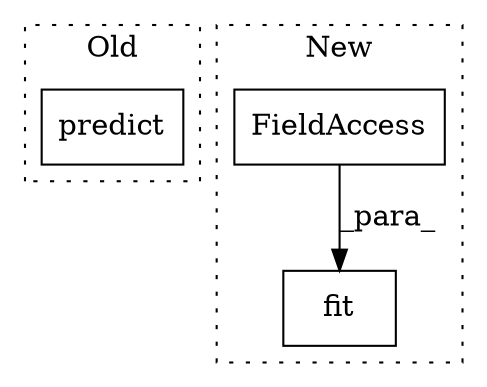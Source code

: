 digraph G {
subgraph cluster0 {
1 [label="predict" a="32" s="3309,3319" l="8,1" shape="box"];
label = "Old";
style="dotted";
}
subgraph cluster1 {
2 [label="fit" a="32" s="3416,3424" l="4,1" shape="box"];
3 [label="FieldAccess" a="22" s="3423" l="1" shape="box"];
label = "New";
style="dotted";
}
3 -> 2 [label="_para_"];
}